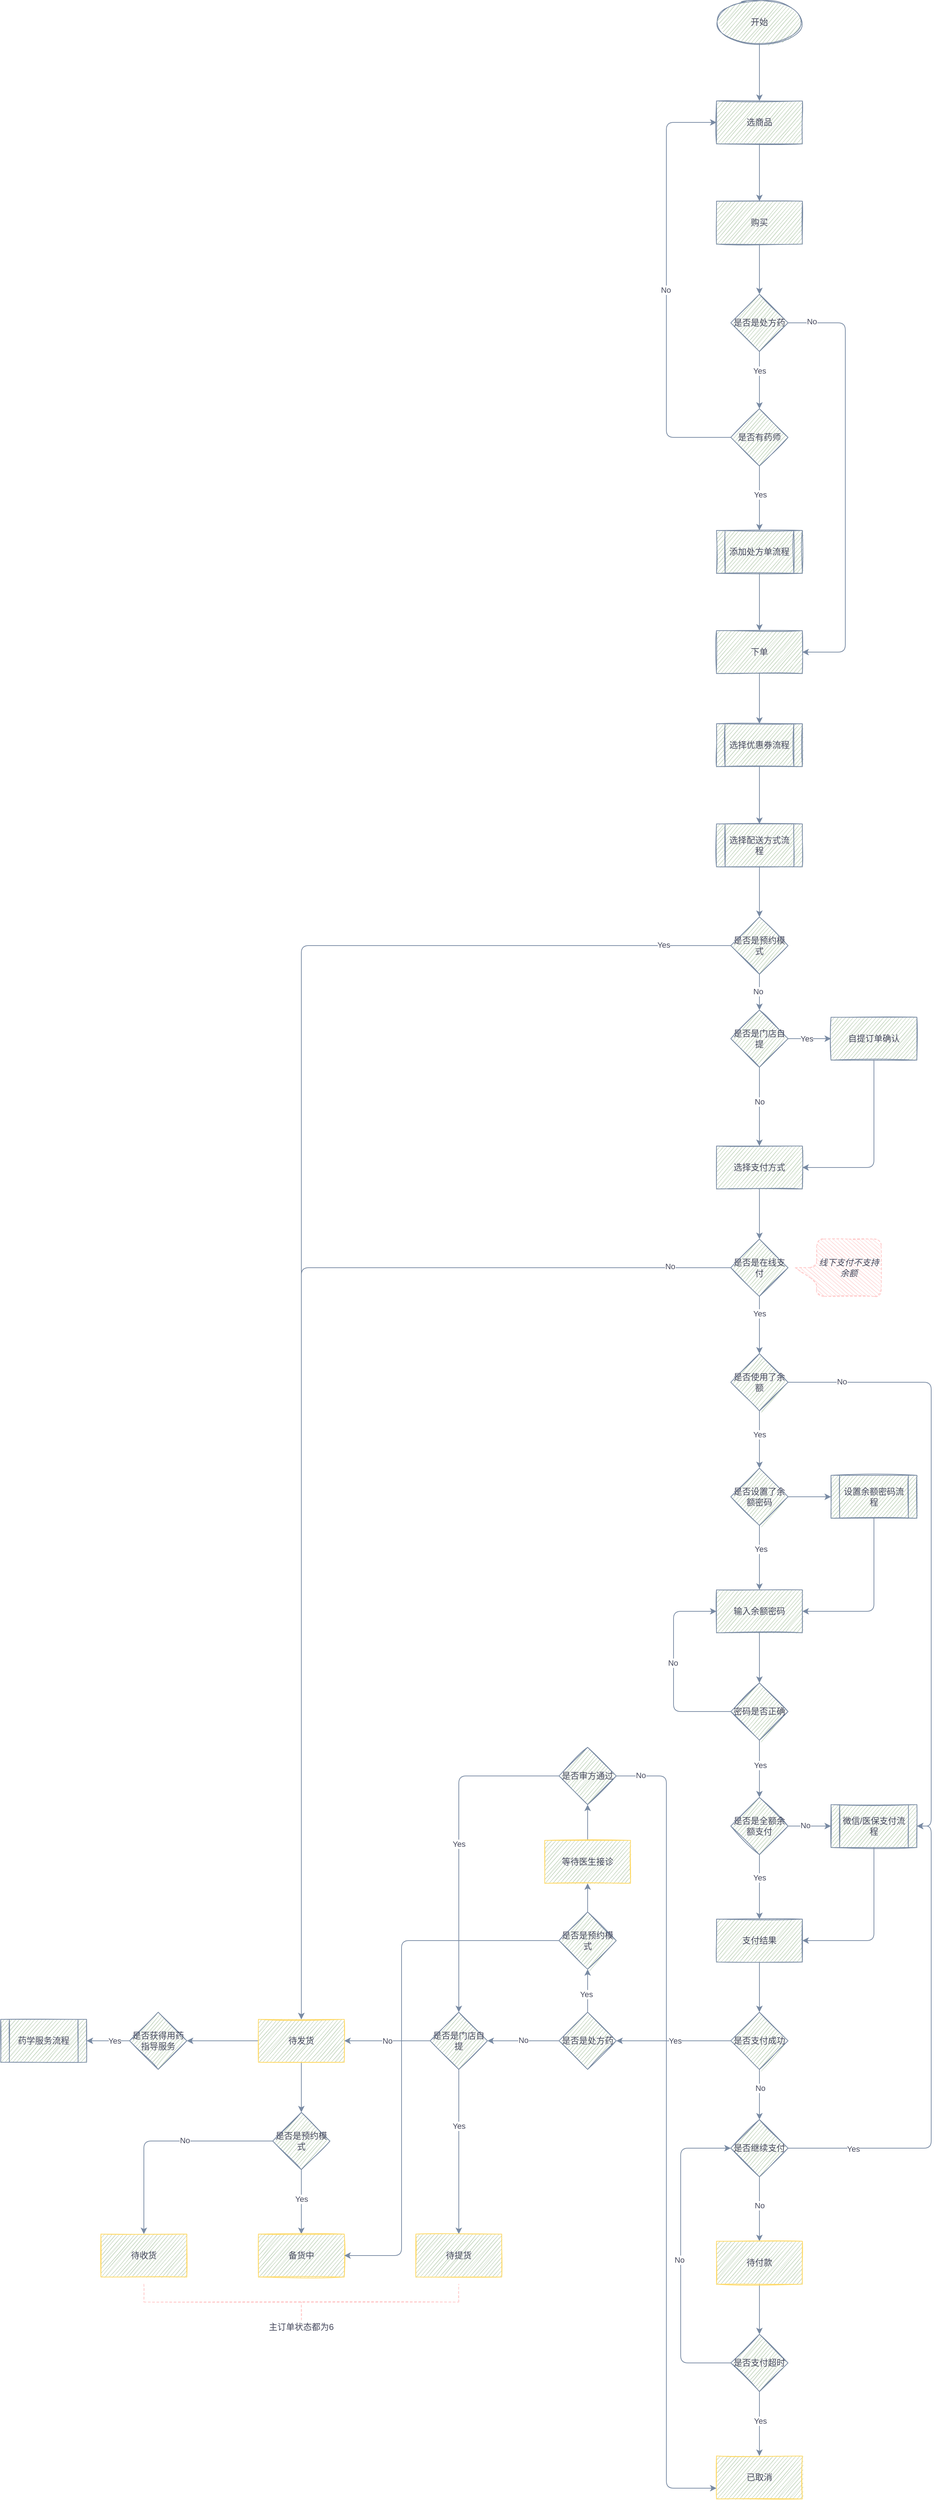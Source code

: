<mxfile version="14.9.5" type="github">
  <diagram id="C5RBs43oDa-KdzZeNtuy" name="Page-1">
    <mxGraphModel dx="2838" dy="2009" grid="1" gridSize="10" guides="1" tooltips="1" connect="1" arrows="1" fold="1" page="1" pageScale="1" pageWidth="827" pageHeight="1169" math="0" shadow="0">
      <root>
        <mxCell id="WIyWlLk6GJQsqaUBKTNV-0" />
        <mxCell id="WIyWlLk6GJQsqaUBKTNV-1" parent="WIyWlLk6GJQsqaUBKTNV-0" />
        <mxCell id="QECgvXRe7AXAUNzWZ8xF-6" value="" style="edgeStyle=orthogonalEdgeStyle;curved=0;rounded=1;sketch=0;orthogonalLoop=1;jettySize=auto;html=1;fontColor=#46495D;strokeColor=#788AA3;fillColor=#B2C9AB;" edge="1" parent="WIyWlLk6GJQsqaUBKTNV-1" source="QECgvXRe7AXAUNzWZ8xF-1" target="QECgvXRe7AXAUNzWZ8xF-5">
          <mxGeometry relative="1" as="geometry" />
        </mxCell>
        <mxCell id="QECgvXRe7AXAUNzWZ8xF-1" value="开始" style="ellipse;whiteSpace=wrap;html=1;shadow=0;strokeWidth=1;glass=0;sketch=1;fillColor=#B2C9AB;strokeColor=#788AA3;fontColor=#46495D;" vertex="1" parent="WIyWlLk6GJQsqaUBKTNV-1">
          <mxGeometry x="160" y="-250" width="120" height="60" as="geometry" />
        </mxCell>
        <mxCell id="QECgvXRe7AXAUNzWZ8xF-8" value="" style="edgeStyle=orthogonalEdgeStyle;curved=0;rounded=1;sketch=0;orthogonalLoop=1;jettySize=auto;html=1;fontColor=#46495D;strokeColor=#788AA3;fillColor=#B2C9AB;" edge="1" parent="WIyWlLk6GJQsqaUBKTNV-1" source="QECgvXRe7AXAUNzWZ8xF-5" target="QECgvXRe7AXAUNzWZ8xF-7">
          <mxGeometry relative="1" as="geometry" />
        </mxCell>
        <mxCell id="QECgvXRe7AXAUNzWZ8xF-5" value="选商品" style="whiteSpace=wrap;html=1;shadow=0;fontColor=#46495D;strokeColor=#788AA3;strokeWidth=1;fillColor=#B2C9AB;glass=0;sketch=1;" vertex="1" parent="WIyWlLk6GJQsqaUBKTNV-1">
          <mxGeometry x="160" y="-110" width="120" height="60" as="geometry" />
        </mxCell>
        <mxCell id="QECgvXRe7AXAUNzWZ8xF-10" value="" style="edgeStyle=orthogonalEdgeStyle;curved=0;rounded=1;sketch=0;orthogonalLoop=1;jettySize=auto;html=1;fontColor=#46495D;strokeColor=#788AA3;fillColor=#B2C9AB;" edge="1" parent="WIyWlLk6GJQsqaUBKTNV-1" source="QECgvXRe7AXAUNzWZ8xF-7" target="QECgvXRe7AXAUNzWZ8xF-9">
          <mxGeometry relative="1" as="geometry" />
        </mxCell>
        <mxCell id="QECgvXRe7AXAUNzWZ8xF-7" value="购买" style="whiteSpace=wrap;html=1;shadow=0;fontColor=#46495D;strokeColor=#788AA3;strokeWidth=1;fillColor=#B2C9AB;glass=0;sketch=1;" vertex="1" parent="WIyWlLk6GJQsqaUBKTNV-1">
          <mxGeometry x="160" y="30" width="120" height="60" as="geometry" />
        </mxCell>
        <mxCell id="QECgvXRe7AXAUNzWZ8xF-14" value="" style="edgeStyle=orthogonalEdgeStyle;curved=0;rounded=1;sketch=0;orthogonalLoop=1;jettySize=auto;html=1;fontColor=#46495D;strokeColor=#788AA3;fillColor=#B2C9AB;" edge="1" parent="WIyWlLk6GJQsqaUBKTNV-1" source="QECgvXRe7AXAUNzWZ8xF-9" target="QECgvXRe7AXAUNzWZ8xF-13">
          <mxGeometry relative="1" as="geometry" />
        </mxCell>
        <mxCell id="QECgvXRe7AXAUNzWZ8xF-18" value="Yes" style="edgeLabel;html=1;align=center;verticalAlign=middle;resizable=0;points=[];fontColor=#46495D;" vertex="1" connectable="0" parent="QECgvXRe7AXAUNzWZ8xF-14">
          <mxGeometry x="-0.319" relative="1" as="geometry">
            <mxPoint as="offset" />
          </mxGeometry>
        </mxCell>
        <mxCell id="QECgvXRe7AXAUNzWZ8xF-26" style="edgeStyle=orthogonalEdgeStyle;curved=0;rounded=1;sketch=0;orthogonalLoop=1;jettySize=auto;html=1;fontColor=#46495D;strokeColor=#788AA3;fillColor=#B2C9AB;entryX=1;entryY=0.5;entryDx=0;entryDy=0;" edge="1" parent="WIyWlLk6GJQsqaUBKTNV-1" source="QECgvXRe7AXAUNzWZ8xF-9" target="QECgvXRe7AXAUNzWZ8xF-24">
          <mxGeometry relative="1" as="geometry">
            <mxPoint x="330" y="870" as="targetPoint" />
            <Array as="points">
              <mxPoint x="340" y="200" />
              <mxPoint x="340" y="660" />
            </Array>
          </mxGeometry>
        </mxCell>
        <mxCell id="QECgvXRe7AXAUNzWZ8xF-122" value="No" style="edgeLabel;html=1;align=center;verticalAlign=middle;resizable=0;points=[];fontColor=#46495D;" vertex="1" connectable="0" parent="QECgvXRe7AXAUNzWZ8xF-26">
          <mxGeometry x="-0.892" y="2" relative="1" as="geometry">
            <mxPoint as="offset" />
          </mxGeometry>
        </mxCell>
        <mxCell id="QECgvXRe7AXAUNzWZ8xF-9" value="是否是处方药" style="rhombus;whiteSpace=wrap;html=1;shadow=0;fontColor=#46495D;strokeColor=#788AA3;strokeWidth=1;fillColor=#B2C9AB;glass=0;sketch=1;" vertex="1" parent="WIyWlLk6GJQsqaUBKTNV-1">
          <mxGeometry x="180" y="160" width="80" height="80" as="geometry" />
        </mxCell>
        <mxCell id="QECgvXRe7AXAUNzWZ8xF-19" style="edgeStyle=orthogonalEdgeStyle;curved=0;rounded=1;sketch=0;orthogonalLoop=1;jettySize=auto;html=1;fontColor=#46495D;strokeColor=#788AA3;fillColor=#B2C9AB;" edge="1" parent="WIyWlLk6GJQsqaUBKTNV-1" source="QECgvXRe7AXAUNzWZ8xF-13" target="QECgvXRe7AXAUNzWZ8xF-5">
          <mxGeometry relative="1" as="geometry">
            <mxPoint x="90" y="-70" as="targetPoint" />
            <Array as="points">
              <mxPoint x="90" y="360" />
              <mxPoint x="90" y="-80" />
            </Array>
          </mxGeometry>
        </mxCell>
        <mxCell id="QECgvXRe7AXAUNzWZ8xF-20" value="No" style="edgeLabel;html=1;align=center;verticalAlign=middle;resizable=0;points=[];fontColor=#46495D;" vertex="1" connectable="0" parent="QECgvXRe7AXAUNzWZ8xF-19">
          <mxGeometry x="-0.014" y="1" relative="1" as="geometry">
            <mxPoint as="offset" />
          </mxGeometry>
        </mxCell>
        <mxCell id="QECgvXRe7AXAUNzWZ8xF-23" value="" style="edgeStyle=orthogonalEdgeStyle;curved=0;rounded=1;sketch=0;orthogonalLoop=1;jettySize=auto;html=1;fontColor=#46495D;strokeColor=#788AA3;fillColor=#B2C9AB;" edge="1" parent="WIyWlLk6GJQsqaUBKTNV-1" source="QECgvXRe7AXAUNzWZ8xF-13" target="QECgvXRe7AXAUNzWZ8xF-22">
          <mxGeometry relative="1" as="geometry" />
        </mxCell>
        <mxCell id="QECgvXRe7AXAUNzWZ8xF-123" value="Yes" style="edgeLabel;html=1;align=center;verticalAlign=middle;resizable=0;points=[];fontColor=#46495D;" vertex="1" connectable="0" parent="QECgvXRe7AXAUNzWZ8xF-23">
          <mxGeometry x="-0.111" y="1" relative="1" as="geometry">
            <mxPoint as="offset" />
          </mxGeometry>
        </mxCell>
        <mxCell id="QECgvXRe7AXAUNzWZ8xF-13" value="是否有药师" style="rhombus;whiteSpace=wrap;html=1;shadow=0;fontColor=#46495D;strokeColor=#788AA3;strokeWidth=1;fillColor=#B2C9AB;glass=0;sketch=1;" vertex="1" parent="WIyWlLk6GJQsqaUBKTNV-1">
          <mxGeometry x="180" y="320" width="80" height="80" as="geometry" />
        </mxCell>
        <mxCell id="QECgvXRe7AXAUNzWZ8xF-25" value="" style="edgeStyle=orthogonalEdgeStyle;curved=0;rounded=1;sketch=0;orthogonalLoop=1;jettySize=auto;html=1;fontColor=#46495D;strokeColor=#788AA3;fillColor=#B2C9AB;" edge="1" parent="WIyWlLk6GJQsqaUBKTNV-1" source="QECgvXRe7AXAUNzWZ8xF-22" target="QECgvXRe7AXAUNzWZ8xF-24">
          <mxGeometry relative="1" as="geometry" />
        </mxCell>
        <mxCell id="QECgvXRe7AXAUNzWZ8xF-22" value="添加处方单流程" style="shape=process;whiteSpace=wrap;html=1;backgroundOutline=1;shadow=0;fontColor=#46495D;strokeColor=#788AA3;strokeWidth=1;fillColor=#B2C9AB;glass=0;sketch=1;" vertex="1" parent="WIyWlLk6GJQsqaUBKTNV-1">
          <mxGeometry x="160" y="490" width="120" height="60" as="geometry" />
        </mxCell>
        <mxCell id="QECgvXRe7AXAUNzWZ8xF-114" style="edgeStyle=orthogonalEdgeStyle;curved=0;rounded=1;sketch=0;orthogonalLoop=1;jettySize=auto;html=1;entryX=0.5;entryY=0;entryDx=0;entryDy=0;fontColor=#46495D;strokeColor=#788AA3;fillColor=#B2C9AB;" edge="1" parent="WIyWlLk6GJQsqaUBKTNV-1" source="QECgvXRe7AXAUNzWZ8xF-24" target="QECgvXRe7AXAUNzWZ8xF-33">
          <mxGeometry relative="1" as="geometry" />
        </mxCell>
        <mxCell id="QECgvXRe7AXAUNzWZ8xF-24" value="下单" style="whiteSpace=wrap;html=1;shadow=0;fontColor=#46495D;strokeColor=#788AA3;strokeWidth=1;fillColor=#B2C9AB;glass=0;sketch=1;" vertex="1" parent="WIyWlLk6GJQsqaUBKTNV-1">
          <mxGeometry x="160" y="630" width="120" height="60" as="geometry" />
        </mxCell>
        <mxCell id="QECgvXRe7AXAUNzWZ8xF-140" value="" style="edgeStyle=orthogonalEdgeStyle;curved=0;rounded=1;sketch=0;orthogonalLoop=1;jettySize=auto;html=1;fontColor=#46495D;strokeColor=#788AA3;fillColor=#B2C9AB;" edge="1" parent="WIyWlLk6GJQsqaUBKTNV-1" source="QECgvXRe7AXAUNzWZ8xF-33" target="QECgvXRe7AXAUNzWZ8xF-139">
          <mxGeometry relative="1" as="geometry" />
        </mxCell>
        <mxCell id="QECgvXRe7AXAUNzWZ8xF-33" value="选择优惠券流程" style="shape=process;whiteSpace=wrap;html=1;backgroundOutline=1;shadow=0;fontColor=#46495D;strokeColor=#788AA3;strokeWidth=1;fillColor=#B2C9AB;glass=0;sketch=1;" vertex="1" parent="WIyWlLk6GJQsqaUBKTNV-1">
          <mxGeometry x="160" y="760" width="120" height="60" as="geometry" />
        </mxCell>
        <mxCell id="QECgvXRe7AXAUNzWZ8xF-42" value="" style="edgeStyle=orthogonalEdgeStyle;curved=0;rounded=1;sketch=0;orthogonalLoop=1;jettySize=auto;html=1;fontColor=#46495D;strokeColor=#788AA3;fillColor=#B2C9AB;" edge="1" parent="WIyWlLk6GJQsqaUBKTNV-1" source="QECgvXRe7AXAUNzWZ8xF-35" target="QECgvXRe7AXAUNzWZ8xF-41">
          <mxGeometry relative="1" as="geometry" />
        </mxCell>
        <mxCell id="QECgvXRe7AXAUNzWZ8xF-35" value="选择支付方式" style="whiteSpace=wrap;html=1;shadow=0;fontColor=#46495D;strokeColor=#788AA3;strokeWidth=1;fillColor=#B2C9AB;glass=0;sketch=1;" vertex="1" parent="WIyWlLk6GJQsqaUBKTNV-1">
          <mxGeometry x="160" y="1350" width="120" height="60" as="geometry" />
        </mxCell>
        <mxCell id="QECgvXRe7AXAUNzWZ8xF-47" value="" style="edgeStyle=orthogonalEdgeStyle;curved=0;rounded=1;sketch=0;orthogonalLoop=1;jettySize=auto;html=1;fontColor=#46495D;strokeColor=#788AA3;fillColor=#B2C9AB;" edge="1" parent="WIyWlLk6GJQsqaUBKTNV-1" source="QECgvXRe7AXAUNzWZ8xF-41" target="QECgvXRe7AXAUNzWZ8xF-46">
          <mxGeometry relative="1" as="geometry" />
        </mxCell>
        <mxCell id="QECgvXRe7AXAUNzWZ8xF-48" value="Yes" style="edgeLabel;html=1;align=center;verticalAlign=middle;resizable=0;points=[];fontColor=#46495D;" vertex="1" connectable="0" parent="QECgvXRe7AXAUNzWZ8xF-47">
          <mxGeometry x="-0.407" y="1" relative="1" as="geometry">
            <mxPoint x="-1" as="offset" />
          </mxGeometry>
        </mxCell>
        <mxCell id="QECgvXRe7AXAUNzWZ8xF-111" style="edgeStyle=orthogonalEdgeStyle;curved=0;rounded=1;sketch=0;orthogonalLoop=1;jettySize=auto;html=1;fontColor=#46495D;strokeColor=#788AA3;fillColor=#B2C9AB;entryX=0.5;entryY=0;entryDx=0;entryDy=0;" edge="1" parent="WIyWlLk6GJQsqaUBKTNV-1" source="QECgvXRe7AXAUNzWZ8xF-41" target="QECgvXRe7AXAUNzWZ8xF-108">
          <mxGeometry relative="1" as="geometry">
            <mxPoint x="40" y="2230" as="targetPoint" />
          </mxGeometry>
        </mxCell>
        <mxCell id="QECgvXRe7AXAUNzWZ8xF-112" value="No" style="edgeLabel;html=1;align=center;verticalAlign=middle;resizable=0;points=[];fontColor=#46495D;" vertex="1" connectable="0" parent="QECgvXRe7AXAUNzWZ8xF-111">
          <mxGeometry x="-0.897" y="-2" relative="1" as="geometry">
            <mxPoint as="offset" />
          </mxGeometry>
        </mxCell>
        <mxCell id="QECgvXRe7AXAUNzWZ8xF-41" value="是否是在线支付" style="rhombus;whiteSpace=wrap;html=1;shadow=0;fontColor=#46495D;strokeColor=#788AA3;strokeWidth=1;fillColor=#B2C9AB;glass=0;sketch=1;" vertex="1" parent="WIyWlLk6GJQsqaUBKTNV-1">
          <mxGeometry x="180" y="1480" width="80" height="80" as="geometry" />
        </mxCell>
        <mxCell id="QECgvXRe7AXAUNzWZ8xF-52" value="" style="edgeStyle=orthogonalEdgeStyle;curved=0;rounded=1;sketch=0;orthogonalLoop=1;jettySize=auto;html=1;fontColor=#46495D;strokeColor=#788AA3;fillColor=#B2C9AB;" edge="1" parent="WIyWlLk6GJQsqaUBKTNV-1" source="QECgvXRe7AXAUNzWZ8xF-46" target="QECgvXRe7AXAUNzWZ8xF-51">
          <mxGeometry relative="1" as="geometry" />
        </mxCell>
        <mxCell id="QECgvXRe7AXAUNzWZ8xF-53" value="Yes" style="edgeLabel;html=1;align=center;verticalAlign=middle;resizable=0;points=[];fontColor=#46495D;" vertex="1" connectable="0" parent="QECgvXRe7AXAUNzWZ8xF-52">
          <mxGeometry x="-0.172" relative="1" as="geometry">
            <mxPoint as="offset" />
          </mxGeometry>
        </mxCell>
        <mxCell id="QECgvXRe7AXAUNzWZ8xF-84" style="edgeStyle=orthogonalEdgeStyle;curved=0;rounded=1;sketch=0;orthogonalLoop=1;jettySize=auto;html=1;fontColor=#46495D;strokeColor=#788AA3;fillColor=#B2C9AB;entryX=1;entryY=0.5;entryDx=0;entryDy=0;" edge="1" parent="WIyWlLk6GJQsqaUBKTNV-1" source="QECgvXRe7AXAUNzWZ8xF-46" target="QECgvXRe7AXAUNzWZ8xF-81">
          <mxGeometry relative="1" as="geometry">
            <mxPoint x="520" y="2290" as="targetPoint" />
          </mxGeometry>
        </mxCell>
        <mxCell id="QECgvXRe7AXAUNzWZ8xF-86" value="No" style="edgeLabel;html=1;align=center;verticalAlign=middle;resizable=0;points=[];fontColor=#46495D;" vertex="1" connectable="0" parent="QECgvXRe7AXAUNzWZ8xF-84">
          <mxGeometry x="-0.821" y="1" relative="1" as="geometry">
            <mxPoint as="offset" />
          </mxGeometry>
        </mxCell>
        <mxCell id="QECgvXRe7AXAUNzWZ8xF-46" value="是否使用了余额" style="rhombus;whiteSpace=wrap;html=1;shadow=0;fontColor=#46495D;strokeColor=#788AA3;strokeWidth=1;fillColor=#B2C9AB;glass=0;sketch=1;" vertex="1" parent="WIyWlLk6GJQsqaUBKTNV-1">
          <mxGeometry x="180" y="1640" width="80" height="80" as="geometry" />
        </mxCell>
        <mxCell id="QECgvXRe7AXAUNzWZ8xF-62" value="" style="edgeStyle=orthogonalEdgeStyle;curved=0;rounded=1;sketch=0;orthogonalLoop=1;jettySize=auto;html=1;fontColor=#46495D;strokeColor=#788AA3;fillColor=#B2C9AB;" edge="1" parent="WIyWlLk6GJQsqaUBKTNV-1" source="QECgvXRe7AXAUNzWZ8xF-51" target="QECgvXRe7AXAUNzWZ8xF-61">
          <mxGeometry relative="1" as="geometry" />
        </mxCell>
        <mxCell id="QECgvXRe7AXAUNzWZ8xF-63" value="Yes" style="edgeLabel;html=1;align=center;verticalAlign=middle;resizable=0;points=[];fontColor=#46495D;" vertex="1" connectable="0" parent="QECgvXRe7AXAUNzWZ8xF-62">
          <mxGeometry x="-0.264" y="2" relative="1" as="geometry">
            <mxPoint as="offset" />
          </mxGeometry>
        </mxCell>
        <mxCell id="QECgvXRe7AXAUNzWZ8xF-65" value="" style="edgeStyle=orthogonalEdgeStyle;curved=0;rounded=1;sketch=0;orthogonalLoop=1;jettySize=auto;html=1;fontColor=#46495D;strokeColor=#788AA3;fillColor=#B2C9AB;" edge="1" parent="WIyWlLk6GJQsqaUBKTNV-1" source="QECgvXRe7AXAUNzWZ8xF-51" target="QECgvXRe7AXAUNzWZ8xF-64">
          <mxGeometry relative="1" as="geometry" />
        </mxCell>
        <mxCell id="QECgvXRe7AXAUNzWZ8xF-51" value="是否设置了余额密码" style="rhombus;whiteSpace=wrap;html=1;shadow=0;fontColor=#46495D;strokeColor=#788AA3;strokeWidth=1;fillColor=#B2C9AB;glass=0;sketch=1;" vertex="1" parent="WIyWlLk6GJQsqaUBKTNV-1">
          <mxGeometry x="180" y="1800" width="80" height="80" as="geometry" />
        </mxCell>
        <mxCell id="QECgvXRe7AXAUNzWZ8xF-68" value="" style="edgeStyle=orthogonalEdgeStyle;curved=0;rounded=1;sketch=0;orthogonalLoop=1;jettySize=auto;html=1;fontColor=#46495D;strokeColor=#788AA3;fillColor=#B2C9AB;" edge="1" parent="WIyWlLk6GJQsqaUBKTNV-1" source="QECgvXRe7AXAUNzWZ8xF-61" target="QECgvXRe7AXAUNzWZ8xF-67">
          <mxGeometry relative="1" as="geometry" />
        </mxCell>
        <mxCell id="QECgvXRe7AXAUNzWZ8xF-61" value="输入余额密码" style="whiteSpace=wrap;html=1;shadow=0;fontColor=#46495D;strokeColor=#788AA3;strokeWidth=1;fillColor=#B2C9AB;glass=0;sketch=1;" vertex="1" parent="WIyWlLk6GJQsqaUBKTNV-1">
          <mxGeometry x="160" y="1970" width="120" height="60" as="geometry" />
        </mxCell>
        <mxCell id="QECgvXRe7AXAUNzWZ8xF-66" style="edgeStyle=orthogonalEdgeStyle;curved=0;rounded=1;sketch=0;orthogonalLoop=1;jettySize=auto;html=1;fontColor=#46495D;strokeColor=#788AA3;fillColor=#B2C9AB;entryX=1;entryY=0.5;entryDx=0;entryDy=0;" edge="1" parent="WIyWlLk6GJQsqaUBKTNV-1" source="QECgvXRe7AXAUNzWZ8xF-64" target="QECgvXRe7AXAUNzWZ8xF-61">
          <mxGeometry relative="1" as="geometry">
            <mxPoint x="380" y="2000" as="targetPoint" />
            <Array as="points">
              <mxPoint x="380" y="2000" />
            </Array>
          </mxGeometry>
        </mxCell>
        <mxCell id="QECgvXRe7AXAUNzWZ8xF-64" value="设置余额密码流程" style="shape=process;whiteSpace=wrap;html=1;backgroundOutline=1;shadow=0;fontColor=#46495D;strokeColor=#788AA3;strokeWidth=1;fillColor=#B2C9AB;glass=0;sketch=1;" vertex="1" parent="WIyWlLk6GJQsqaUBKTNV-1">
          <mxGeometry x="320" y="1810" width="120" height="60" as="geometry" />
        </mxCell>
        <mxCell id="QECgvXRe7AXAUNzWZ8xF-71" value="" style="edgeStyle=orthogonalEdgeStyle;curved=0;rounded=1;sketch=0;orthogonalLoop=1;jettySize=auto;html=1;fontColor=#46495D;strokeColor=#788AA3;fillColor=#B2C9AB;" edge="1" parent="WIyWlLk6GJQsqaUBKTNV-1" source="QECgvXRe7AXAUNzWZ8xF-67" target="QECgvXRe7AXAUNzWZ8xF-70">
          <mxGeometry relative="1" as="geometry" />
        </mxCell>
        <mxCell id="QECgvXRe7AXAUNzWZ8xF-72" value="Yes" style="edgeLabel;html=1;align=center;verticalAlign=middle;resizable=0;points=[];fontColor=#46495D;" vertex="1" connectable="0" parent="QECgvXRe7AXAUNzWZ8xF-71">
          <mxGeometry x="-0.143" y="1" relative="1" as="geometry">
            <mxPoint as="offset" />
          </mxGeometry>
        </mxCell>
        <mxCell id="QECgvXRe7AXAUNzWZ8xF-74" style="edgeStyle=orthogonalEdgeStyle;curved=0;rounded=1;sketch=0;orthogonalLoop=1;jettySize=auto;html=1;fontColor=#46495D;strokeColor=#788AA3;fillColor=#B2C9AB;" edge="1" parent="WIyWlLk6GJQsqaUBKTNV-1" source="QECgvXRe7AXAUNzWZ8xF-67">
          <mxGeometry relative="1" as="geometry">
            <mxPoint x="160" y="2000" as="targetPoint" />
            <Array as="points">
              <mxPoint x="100" y="2140" />
            </Array>
          </mxGeometry>
        </mxCell>
        <mxCell id="QECgvXRe7AXAUNzWZ8xF-75" value="No" style="edgeLabel;html=1;align=center;verticalAlign=middle;resizable=0;points=[];fontColor=#46495D;" vertex="1" connectable="0" parent="QECgvXRe7AXAUNzWZ8xF-74">
          <mxGeometry x="0.058" y="1" relative="1" as="geometry">
            <mxPoint as="offset" />
          </mxGeometry>
        </mxCell>
        <mxCell id="QECgvXRe7AXAUNzWZ8xF-67" value="密码是否正确" style="rhombus;whiteSpace=wrap;html=1;shadow=0;fontColor=#46495D;strokeColor=#788AA3;strokeWidth=1;fillColor=#B2C9AB;glass=0;sketch=1;" vertex="1" parent="WIyWlLk6GJQsqaUBKTNV-1">
          <mxGeometry x="180" y="2100" width="80" height="80" as="geometry" />
        </mxCell>
        <mxCell id="QECgvXRe7AXAUNzWZ8xF-77" value="" style="edgeStyle=orthogonalEdgeStyle;curved=0;rounded=1;sketch=0;orthogonalLoop=1;jettySize=auto;html=1;fontColor=#46495D;strokeColor=#788AA3;fillColor=#B2C9AB;" edge="1" parent="WIyWlLk6GJQsqaUBKTNV-1" source="QECgvXRe7AXAUNzWZ8xF-70" target="QECgvXRe7AXAUNzWZ8xF-76">
          <mxGeometry relative="1" as="geometry" />
        </mxCell>
        <mxCell id="QECgvXRe7AXAUNzWZ8xF-78" value="Yes" style="edgeLabel;html=1;align=center;verticalAlign=middle;resizable=0;points=[];fontColor=#46495D;" vertex="1" connectable="0" parent="QECgvXRe7AXAUNzWZ8xF-77">
          <mxGeometry x="-0.29" relative="1" as="geometry">
            <mxPoint as="offset" />
          </mxGeometry>
        </mxCell>
        <mxCell id="QECgvXRe7AXAUNzWZ8xF-82" value="" style="edgeStyle=orthogonalEdgeStyle;curved=0;rounded=1;sketch=0;orthogonalLoop=1;jettySize=auto;html=1;fontColor=#46495D;strokeColor=#788AA3;fillColor=#B2C9AB;" edge="1" parent="WIyWlLk6GJQsqaUBKTNV-1" source="QECgvXRe7AXAUNzWZ8xF-70" target="QECgvXRe7AXAUNzWZ8xF-81">
          <mxGeometry relative="1" as="geometry" />
        </mxCell>
        <mxCell id="QECgvXRe7AXAUNzWZ8xF-83" value="No" style="edgeLabel;html=1;align=center;verticalAlign=middle;resizable=0;points=[];fontColor=#46495D;" vertex="1" connectable="0" parent="QECgvXRe7AXAUNzWZ8xF-82">
          <mxGeometry x="-0.222" y="1" relative="1" as="geometry">
            <mxPoint as="offset" />
          </mxGeometry>
        </mxCell>
        <mxCell id="QECgvXRe7AXAUNzWZ8xF-70" value="是否是全额余额支付" style="rhombus;whiteSpace=wrap;html=1;shadow=0;fontColor=#46495D;strokeColor=#788AA3;strokeWidth=1;fillColor=#B2C9AB;glass=0;sketch=1;" vertex="1" parent="WIyWlLk6GJQsqaUBKTNV-1">
          <mxGeometry x="180" y="2260" width="80" height="80" as="geometry" />
        </mxCell>
        <mxCell id="QECgvXRe7AXAUNzWZ8xF-105" value="" style="edgeStyle=orthogonalEdgeStyle;curved=0;rounded=1;sketch=0;orthogonalLoop=1;jettySize=auto;html=1;fontColor=#46495D;strokeColor=#788AA3;fillColor=#B2C9AB;" edge="1" parent="WIyWlLk6GJQsqaUBKTNV-1" source="QECgvXRe7AXAUNzWZ8xF-76" target="QECgvXRe7AXAUNzWZ8xF-104">
          <mxGeometry relative="1" as="geometry" />
        </mxCell>
        <mxCell id="QECgvXRe7AXAUNzWZ8xF-76" value="支付结果" style="whiteSpace=wrap;html=1;shadow=0;fontColor=#46495D;strokeColor=#788AA3;strokeWidth=1;fillColor=#B2C9AB;glass=0;sketch=1;" vertex="1" parent="WIyWlLk6GJQsqaUBKTNV-1">
          <mxGeometry x="160" y="2430" width="120" height="60" as="geometry" />
        </mxCell>
        <mxCell id="QECgvXRe7AXAUNzWZ8xF-87" style="edgeStyle=orthogonalEdgeStyle;curved=0;rounded=1;sketch=0;orthogonalLoop=1;jettySize=auto;html=1;fontColor=#46495D;strokeColor=#788AA3;fillColor=#B2C9AB;entryX=1;entryY=0.5;entryDx=0;entryDy=0;" edge="1" parent="WIyWlLk6GJQsqaUBKTNV-1" source="QECgvXRe7AXAUNzWZ8xF-81" target="QECgvXRe7AXAUNzWZ8xF-76">
          <mxGeometry relative="1" as="geometry">
            <mxPoint x="370" y="2520" as="targetPoint" />
            <Array as="points">
              <mxPoint x="380" y="2460" />
            </Array>
          </mxGeometry>
        </mxCell>
        <mxCell id="QECgvXRe7AXAUNzWZ8xF-81" value="微信/医保支付流程" style="shape=process;whiteSpace=wrap;html=1;backgroundOutline=1;shadow=0;fontColor=#46495D;strokeColor=#788AA3;strokeWidth=1;fillColor=#B2C9AB;glass=0;sketch=1;" vertex="1" parent="WIyWlLk6GJQsqaUBKTNV-1">
          <mxGeometry x="320" y="2270" width="120" height="60" as="geometry" />
        </mxCell>
        <mxCell id="QECgvXRe7AXAUNzWZ8xF-93" value="" style="edgeStyle=orthogonalEdgeStyle;curved=0;rounded=1;sketch=0;orthogonalLoop=1;jettySize=auto;html=1;fontColor=#46495D;strokeColor=#788AA3;fillColor=#B2C9AB;" edge="1" parent="WIyWlLk6GJQsqaUBKTNV-1" source="QECgvXRe7AXAUNzWZ8xF-88" target="QECgvXRe7AXAUNzWZ8xF-92">
          <mxGeometry relative="1" as="geometry" />
        </mxCell>
        <mxCell id="QECgvXRe7AXAUNzWZ8xF-95" value="No" style="edgeLabel;html=1;align=center;verticalAlign=middle;resizable=0;points=[];fontColor=#46495D;" vertex="1" connectable="0" parent="QECgvXRe7AXAUNzWZ8xF-93">
          <mxGeometry x="-0.111" relative="1" as="geometry">
            <mxPoint as="offset" />
          </mxGeometry>
        </mxCell>
        <mxCell id="QECgvXRe7AXAUNzWZ8xF-94" style="edgeStyle=orthogonalEdgeStyle;curved=0;rounded=1;sketch=0;orthogonalLoop=1;jettySize=auto;html=1;entryX=1;entryY=0.5;entryDx=0;entryDy=0;fontColor=#46495D;strokeColor=#788AA3;fillColor=#B2C9AB;" edge="1" parent="WIyWlLk6GJQsqaUBKTNV-1" source="QECgvXRe7AXAUNzWZ8xF-88" target="QECgvXRe7AXAUNzWZ8xF-81">
          <mxGeometry relative="1" as="geometry" />
        </mxCell>
        <mxCell id="QECgvXRe7AXAUNzWZ8xF-96" value="Yes" style="edgeLabel;html=1;align=center;verticalAlign=middle;resizable=0;points=[];fontColor=#46495D;" vertex="1" connectable="0" parent="QECgvXRe7AXAUNzWZ8xF-94">
          <mxGeometry x="-0.73" y="-1" relative="1" as="geometry">
            <mxPoint as="offset" />
          </mxGeometry>
        </mxCell>
        <mxCell id="QECgvXRe7AXAUNzWZ8xF-88" value="是否继续支付" style="rhombus;whiteSpace=wrap;html=1;shadow=0;fontColor=#46495D;strokeColor=#788AA3;strokeWidth=1;fillColor=#B2C9AB;glass=0;sketch=1;" vertex="1" parent="WIyWlLk6GJQsqaUBKTNV-1">
          <mxGeometry x="180" y="2710" width="80" height="80" as="geometry" />
        </mxCell>
        <mxCell id="QECgvXRe7AXAUNzWZ8xF-98" value="" style="edgeStyle=orthogonalEdgeStyle;curved=0;rounded=1;sketch=0;orthogonalLoop=1;jettySize=auto;html=1;fontColor=#46495D;strokeColor=#788AA3;fillColor=#B2C9AB;" edge="1" parent="WIyWlLk6GJQsqaUBKTNV-1" source="QECgvXRe7AXAUNzWZ8xF-92" target="QECgvXRe7AXAUNzWZ8xF-97">
          <mxGeometry relative="1" as="geometry" />
        </mxCell>
        <mxCell id="QECgvXRe7AXAUNzWZ8xF-92" value="待付款" style="whiteSpace=wrap;html=1;shadow=0;fontColor=#46495D;strokeWidth=1;fillColor=#B2C9AB;glass=0;sketch=1;strokeColor=#FFD966;" vertex="1" parent="WIyWlLk6GJQsqaUBKTNV-1">
          <mxGeometry x="160" y="2880" width="120" height="60" as="geometry" />
        </mxCell>
        <mxCell id="QECgvXRe7AXAUNzWZ8xF-99" style="edgeStyle=orthogonalEdgeStyle;curved=0;rounded=1;sketch=0;orthogonalLoop=1;jettySize=auto;html=1;fontColor=#46495D;strokeColor=#788AA3;fillColor=#B2C9AB;entryX=0;entryY=0.5;entryDx=0;entryDy=0;entryPerimeter=0;" edge="1" parent="WIyWlLk6GJQsqaUBKTNV-1" source="QECgvXRe7AXAUNzWZ8xF-97" target="QECgvXRe7AXAUNzWZ8xF-88">
          <mxGeometry relative="1" as="geometry">
            <mxPoint x="80" y="2750" as="targetPoint" />
            <Array as="points">
              <mxPoint x="110" y="3050" />
              <mxPoint x="110" y="2750" />
            </Array>
          </mxGeometry>
        </mxCell>
        <mxCell id="QECgvXRe7AXAUNzWZ8xF-100" value="No" style="edgeLabel;html=1;align=center;verticalAlign=middle;resizable=0;points=[];fontColor=#46495D;" vertex="1" connectable="0" parent="QECgvXRe7AXAUNzWZ8xF-99">
          <mxGeometry x="-0.026" y="2" relative="1" as="geometry">
            <mxPoint as="offset" />
          </mxGeometry>
        </mxCell>
        <mxCell id="QECgvXRe7AXAUNzWZ8xF-102" value="" style="edgeStyle=orthogonalEdgeStyle;curved=0;rounded=1;sketch=0;orthogonalLoop=1;jettySize=auto;html=1;fontColor=#46495D;strokeColor=#788AA3;fillColor=#B2C9AB;" edge="1" parent="WIyWlLk6GJQsqaUBKTNV-1" source="QECgvXRe7AXAUNzWZ8xF-97" target="QECgvXRe7AXAUNzWZ8xF-101">
          <mxGeometry relative="1" as="geometry" />
        </mxCell>
        <mxCell id="QECgvXRe7AXAUNzWZ8xF-103" value="Yes" style="edgeLabel;html=1;align=center;verticalAlign=middle;resizable=0;points=[];fontColor=#46495D;" vertex="1" connectable="0" parent="QECgvXRe7AXAUNzWZ8xF-102">
          <mxGeometry x="-0.085" y="1" relative="1" as="geometry">
            <mxPoint as="offset" />
          </mxGeometry>
        </mxCell>
        <mxCell id="QECgvXRe7AXAUNzWZ8xF-97" value="是否支付超时" style="rhombus;whiteSpace=wrap;html=1;shadow=0;fontColor=#46495D;strokeColor=#788AA3;strokeWidth=1;fillColor=#B2C9AB;glass=0;sketch=1;" vertex="1" parent="WIyWlLk6GJQsqaUBKTNV-1">
          <mxGeometry x="180" y="3010" width="80" height="80" as="geometry" />
        </mxCell>
        <mxCell id="QECgvXRe7AXAUNzWZ8xF-101" value="已取消" style="whiteSpace=wrap;html=1;shadow=0;fontColor=#46495D;strokeWidth=1;fillColor=#B2C9AB;glass=0;sketch=1;strokeColor=#FFD966;" vertex="1" parent="WIyWlLk6GJQsqaUBKTNV-1">
          <mxGeometry x="160" y="3180" width="120" height="60" as="geometry" />
        </mxCell>
        <mxCell id="QECgvXRe7AXAUNzWZ8xF-106" style="edgeStyle=orthogonalEdgeStyle;curved=0;rounded=1;sketch=0;orthogonalLoop=1;jettySize=auto;html=1;entryX=0.5;entryY=0;entryDx=0;entryDy=0;fontColor=#46495D;strokeColor=#788AA3;fillColor=#B2C9AB;" edge="1" parent="WIyWlLk6GJQsqaUBKTNV-1" source="QECgvXRe7AXAUNzWZ8xF-104" target="QECgvXRe7AXAUNzWZ8xF-88">
          <mxGeometry relative="1" as="geometry" />
        </mxCell>
        <mxCell id="QECgvXRe7AXAUNzWZ8xF-107" value="No" style="edgeLabel;html=1;align=center;verticalAlign=middle;resizable=0;points=[];fontColor=#46495D;" vertex="1" connectable="0" parent="QECgvXRe7AXAUNzWZ8xF-106">
          <mxGeometry x="-0.261" y="1" relative="1" as="geometry">
            <mxPoint as="offset" />
          </mxGeometry>
        </mxCell>
        <mxCell id="QECgvXRe7AXAUNzWZ8xF-174" value="" style="edgeStyle=orthogonalEdgeStyle;curved=0;rounded=1;sketch=0;orthogonalLoop=1;jettySize=auto;html=1;fontColor=#46495D;strokeColor=#788AA3;fillColor=#B2C9AB;" edge="1" parent="WIyWlLk6GJQsqaUBKTNV-1" source="QECgvXRe7AXAUNzWZ8xF-104" target="QECgvXRe7AXAUNzWZ8xF-173">
          <mxGeometry relative="1" as="geometry" />
        </mxCell>
        <mxCell id="QECgvXRe7AXAUNzWZ8xF-175" value="Yes" style="edgeLabel;html=1;align=center;verticalAlign=middle;resizable=0;points=[];fontColor=#46495D;" vertex="1" connectable="0" parent="QECgvXRe7AXAUNzWZ8xF-174">
          <mxGeometry x="-0.021" relative="1" as="geometry">
            <mxPoint as="offset" />
          </mxGeometry>
        </mxCell>
        <mxCell id="QECgvXRe7AXAUNzWZ8xF-104" value="是否支付成功" style="rhombus;whiteSpace=wrap;html=1;shadow=0;fontColor=#46495D;strokeColor=#788AA3;strokeWidth=1;fillColor=#B2C9AB;glass=0;sketch=1;" vertex="1" parent="WIyWlLk6GJQsqaUBKTNV-1">
          <mxGeometry x="180" y="2560" width="80" height="80" as="geometry" />
        </mxCell>
        <mxCell id="QECgvXRe7AXAUNzWZ8xF-125" value="" style="edgeStyle=orthogonalEdgeStyle;curved=0;rounded=1;sketch=0;orthogonalLoop=1;jettySize=auto;html=1;fontColor=#46495D;strokeColor=#788AA3;fillColor=#B2C9AB;" edge="1" parent="WIyWlLk6GJQsqaUBKTNV-1" source="QECgvXRe7AXAUNzWZ8xF-108" target="QECgvXRe7AXAUNzWZ8xF-124">
          <mxGeometry relative="1" as="geometry" />
        </mxCell>
        <mxCell id="QECgvXRe7AXAUNzWZ8xF-154" value="" style="edgeStyle=orthogonalEdgeStyle;curved=0;rounded=1;sketch=0;orthogonalLoop=1;jettySize=auto;html=1;fontColor=#46495D;strokeColor=#788AA3;fillColor=#B2C9AB;" edge="1" parent="WIyWlLk6GJQsqaUBKTNV-1" source="QECgvXRe7AXAUNzWZ8xF-108" target="QECgvXRe7AXAUNzWZ8xF-153">
          <mxGeometry relative="1" as="geometry" />
        </mxCell>
        <mxCell id="QECgvXRe7AXAUNzWZ8xF-108" value="待发货" style="whiteSpace=wrap;html=1;shadow=0;fontColor=#46495D;strokeWidth=1;fillColor=#B2C9AB;glass=0;sketch=1;fillStyle=auto;strokeColor=#FFD966;" vertex="1" parent="WIyWlLk6GJQsqaUBKTNV-1">
          <mxGeometry x="-480" y="2570" width="120" height="60" as="geometry" />
        </mxCell>
        <mxCell id="QECgvXRe7AXAUNzWZ8xF-116" style="edgeStyle=orthogonalEdgeStyle;curved=0;rounded=1;sketch=0;orthogonalLoop=1;jettySize=auto;html=1;entryX=0.5;entryY=0;entryDx=0;entryDy=0;fontColor=#46495D;strokeColor=#788AA3;fillColor=#B2C9AB;" edge="1" parent="WIyWlLk6GJQsqaUBKTNV-1" source="QECgvXRe7AXAUNzWZ8xF-113" target="QECgvXRe7AXAUNzWZ8xF-35">
          <mxGeometry relative="1" as="geometry" />
        </mxCell>
        <mxCell id="QECgvXRe7AXAUNzWZ8xF-117" value="No" style="edgeLabel;html=1;align=center;verticalAlign=middle;resizable=0;points=[];fontColor=#46495D;" vertex="1" connectable="0" parent="QECgvXRe7AXAUNzWZ8xF-116">
          <mxGeometry x="-0.13" relative="1" as="geometry">
            <mxPoint as="offset" />
          </mxGeometry>
        </mxCell>
        <mxCell id="QECgvXRe7AXAUNzWZ8xF-119" value="" style="edgeStyle=orthogonalEdgeStyle;curved=0;rounded=1;sketch=0;orthogonalLoop=1;jettySize=auto;html=1;fontColor=#46495D;strokeColor=#788AA3;fillColor=#B2C9AB;" edge="1" parent="WIyWlLk6GJQsqaUBKTNV-1" source="QECgvXRe7AXAUNzWZ8xF-113" target="QECgvXRe7AXAUNzWZ8xF-118">
          <mxGeometry relative="1" as="geometry" />
        </mxCell>
        <mxCell id="QECgvXRe7AXAUNzWZ8xF-121" value="Yes" style="edgeLabel;html=1;align=center;verticalAlign=middle;resizable=0;points=[];fontColor=#46495D;" vertex="1" connectable="0" parent="QECgvXRe7AXAUNzWZ8xF-119">
          <mxGeometry x="-0.153" relative="1" as="geometry">
            <mxPoint as="offset" />
          </mxGeometry>
        </mxCell>
        <mxCell id="QECgvXRe7AXAUNzWZ8xF-113" value="是否是门店自提" style="rhombus;whiteSpace=wrap;html=1;shadow=0;fontColor=#46495D;strokeColor=#788AA3;strokeWidth=1;fillColor=#B2C9AB;glass=0;sketch=1;" vertex="1" parent="WIyWlLk6GJQsqaUBKTNV-1">
          <mxGeometry x="180" y="1160" width="80" height="80" as="geometry" />
        </mxCell>
        <mxCell id="QECgvXRe7AXAUNzWZ8xF-120" style="edgeStyle=orthogonalEdgeStyle;curved=0;rounded=1;sketch=0;orthogonalLoop=1;jettySize=auto;html=1;fontColor=#46495D;strokeColor=#788AA3;fillColor=#B2C9AB;entryX=1;entryY=0.5;entryDx=0;entryDy=0;" edge="1" parent="WIyWlLk6GJQsqaUBKTNV-1" source="QECgvXRe7AXAUNzWZ8xF-118" target="QECgvXRe7AXAUNzWZ8xF-35">
          <mxGeometry relative="1" as="geometry">
            <mxPoint x="380.0" y="1390" as="targetPoint" />
            <Array as="points">
              <mxPoint x="380" y="1380" />
            </Array>
          </mxGeometry>
        </mxCell>
        <mxCell id="QECgvXRe7AXAUNzWZ8xF-118" value="自提订单确认" style="whiteSpace=wrap;html=1;shadow=0;fontColor=#46495D;strokeColor=#788AA3;strokeWidth=1;fillColor=#B2C9AB;glass=0;sketch=1;" vertex="1" parent="WIyWlLk6GJQsqaUBKTNV-1">
          <mxGeometry x="320" y="1170" width="120" height="60" as="geometry" />
        </mxCell>
        <mxCell id="QECgvXRe7AXAUNzWZ8xF-127" value="" style="edgeStyle=orthogonalEdgeStyle;curved=0;rounded=1;sketch=0;orthogonalLoop=1;jettySize=auto;html=1;fontColor=#46495D;strokeColor=#788AA3;fillColor=#B2C9AB;" edge="1" parent="WIyWlLk6GJQsqaUBKTNV-1" source="QECgvXRe7AXAUNzWZ8xF-124" target="QECgvXRe7AXAUNzWZ8xF-126">
          <mxGeometry relative="1" as="geometry" />
        </mxCell>
        <mxCell id="QECgvXRe7AXAUNzWZ8xF-128" value="Yes" style="edgeLabel;html=1;align=center;verticalAlign=middle;resizable=0;points=[];fontColor=#46495D;" vertex="1" connectable="0" parent="QECgvXRe7AXAUNzWZ8xF-127">
          <mxGeometry x="-0.28" relative="1" as="geometry">
            <mxPoint as="offset" />
          </mxGeometry>
        </mxCell>
        <mxCell id="QECgvXRe7AXAUNzWZ8xF-124" value="是否获得用药指导服务" style="rhombus;whiteSpace=wrap;html=1;shadow=0;fontColor=#46495D;strokeColor=#788AA3;strokeWidth=1;fillColor=#B2C9AB;glass=0;sketch=1;" vertex="1" parent="WIyWlLk6GJQsqaUBKTNV-1">
          <mxGeometry x="-660" y="2560" width="80" height="80" as="geometry" />
        </mxCell>
        <mxCell id="QECgvXRe7AXAUNzWZ8xF-126" value="药学服务流程" style="shape=process;whiteSpace=wrap;html=1;backgroundOutline=1;shadow=0;fontColor=#46495D;strokeColor=#788AA3;strokeWidth=1;fillColor=#B2C9AB;glass=0;sketch=1;" vertex="1" parent="WIyWlLk6GJQsqaUBKTNV-1">
          <mxGeometry x="-840" y="2570" width="120" height="60" as="geometry" />
        </mxCell>
        <mxCell id="QECgvXRe7AXAUNzWZ8xF-135" value="No" style="edgeStyle=orthogonalEdgeStyle;curved=0;rounded=1;sketch=0;orthogonalLoop=1;jettySize=auto;html=1;entryX=1;entryY=0.5;entryDx=0;entryDy=0;fontColor=#46495D;strokeColor=#788AA3;fillColor=#B2C9AB;" edge="1" parent="WIyWlLk6GJQsqaUBKTNV-1" source="QECgvXRe7AXAUNzWZ8xF-132" target="QECgvXRe7AXAUNzWZ8xF-108">
          <mxGeometry relative="1" as="geometry" />
        </mxCell>
        <mxCell id="QECgvXRe7AXAUNzWZ8xF-149" style="edgeStyle=orthogonalEdgeStyle;curved=0;rounded=1;sketch=0;orthogonalLoop=1;jettySize=auto;html=1;fontColor=#46495D;strokeColor=#788AA3;fillColor=#B2C9AB;" edge="1" parent="WIyWlLk6GJQsqaUBKTNV-1" source="QECgvXRe7AXAUNzWZ8xF-132" target="QECgvXRe7AXAUNzWZ8xF-136">
          <mxGeometry relative="1" as="geometry" />
        </mxCell>
        <mxCell id="QECgvXRe7AXAUNzWZ8xF-150" value="Yes" style="edgeLabel;html=1;align=center;verticalAlign=middle;resizable=0;points=[];fontColor=#46495D;" vertex="1" connectable="0" parent="QECgvXRe7AXAUNzWZ8xF-149">
          <mxGeometry x="-0.311" relative="1" as="geometry">
            <mxPoint as="offset" />
          </mxGeometry>
        </mxCell>
        <mxCell id="QECgvXRe7AXAUNzWZ8xF-132" value="是否是门店自提" style="rhombus;whiteSpace=wrap;html=1;shadow=0;fontColor=#46495D;strokeColor=#788AA3;strokeWidth=1;fillColor=#B2C9AB;glass=0;sketch=1;" vertex="1" parent="WIyWlLk6GJQsqaUBKTNV-1">
          <mxGeometry x="-240" y="2560" width="80" height="80" as="geometry" />
        </mxCell>
        <mxCell id="QECgvXRe7AXAUNzWZ8xF-136" value="待提货" style="whiteSpace=wrap;html=1;shadow=0;fontColor=#46495D;strokeWidth=1;fillColor=#B2C9AB;glass=0;sketch=1;strokeColor=#FFD966;" vertex="1" parent="WIyWlLk6GJQsqaUBKTNV-1">
          <mxGeometry x="-260" y="2870" width="120" height="60" as="geometry" />
        </mxCell>
        <mxCell id="QECgvXRe7AXAUNzWZ8xF-143" value="" style="edgeStyle=orthogonalEdgeStyle;curved=0;rounded=1;sketch=0;orthogonalLoop=1;jettySize=auto;html=1;fontColor=#46495D;strokeColor=#788AA3;fillColor=#B2C9AB;" edge="1" parent="WIyWlLk6GJQsqaUBKTNV-1" source="QECgvXRe7AXAUNzWZ8xF-139" target="QECgvXRe7AXAUNzWZ8xF-142">
          <mxGeometry relative="1" as="geometry" />
        </mxCell>
        <mxCell id="QECgvXRe7AXAUNzWZ8xF-139" value="选择配送方式流程" style="shape=process;whiteSpace=wrap;html=1;backgroundOutline=1;shadow=0;fontColor=#46495D;strokeColor=#788AA3;strokeWidth=1;fillColor=#B2C9AB;glass=0;sketch=1;" vertex="1" parent="WIyWlLk6GJQsqaUBKTNV-1">
          <mxGeometry x="160" y="900" width="120" height="60" as="geometry" />
        </mxCell>
        <mxCell id="QECgvXRe7AXAUNzWZ8xF-144" style="edgeStyle=orthogonalEdgeStyle;curved=0;rounded=1;sketch=0;orthogonalLoop=1;jettySize=auto;html=1;entryX=0.5;entryY=0;entryDx=0;entryDy=0;fontColor=#46495D;strokeColor=#788AA3;fillColor=#B2C9AB;" edge="1" parent="WIyWlLk6GJQsqaUBKTNV-1" source="QECgvXRe7AXAUNzWZ8xF-142" target="QECgvXRe7AXAUNzWZ8xF-113">
          <mxGeometry relative="1" as="geometry" />
        </mxCell>
        <mxCell id="QECgvXRe7AXAUNzWZ8xF-145" value="No" style="edgeLabel;html=1;align=center;verticalAlign=middle;resizable=0;points=[];fontColor=#46495D;" vertex="1" connectable="0" parent="QECgvXRe7AXAUNzWZ8xF-144">
          <mxGeometry x="-0.066" y="-2" relative="1" as="geometry">
            <mxPoint as="offset" />
          </mxGeometry>
        </mxCell>
        <mxCell id="QECgvXRe7AXAUNzWZ8xF-146" style="edgeStyle=orthogonalEdgeStyle;curved=0;rounded=1;sketch=0;orthogonalLoop=1;jettySize=auto;html=1;fontColor=#46495D;strokeColor=#788AA3;fillColor=#B2C9AB;entryX=0.5;entryY=0;entryDx=0;entryDy=0;" edge="1" parent="WIyWlLk6GJQsqaUBKTNV-1" source="QECgvXRe7AXAUNzWZ8xF-142" target="QECgvXRe7AXAUNzWZ8xF-108">
          <mxGeometry relative="1" as="geometry">
            <mxPoint x="-270" y="1830" as="targetPoint" />
          </mxGeometry>
        </mxCell>
        <mxCell id="QECgvXRe7AXAUNzWZ8xF-147" value="Yes" style="edgeLabel;html=1;align=center;verticalAlign=middle;resizable=0;points=[];fontColor=#46495D;" vertex="1" connectable="0" parent="QECgvXRe7AXAUNzWZ8xF-146">
          <mxGeometry x="-0.91" y="-1" relative="1" as="geometry">
            <mxPoint as="offset" />
          </mxGeometry>
        </mxCell>
        <mxCell id="QECgvXRe7AXAUNzWZ8xF-142" value="是否是预约模式" style="rhombus;whiteSpace=wrap;html=1;shadow=0;fontColor=#46495D;strokeColor=#788AA3;strokeWidth=1;fillColor=#B2C9AB;glass=0;sketch=1;" vertex="1" parent="WIyWlLk6GJQsqaUBKTNV-1">
          <mxGeometry x="180" y="1030" width="80" height="80" as="geometry" />
        </mxCell>
        <mxCell id="QECgvXRe7AXAUNzWZ8xF-148" value="线下支付不支持余额" style="shape=callout;whiteSpace=wrap;html=1;perimeter=calloutPerimeter;rounded=1;glass=0;sketch=1;fontColor=#46495D;strokeWidth=1;gradientDirection=south;connectable=0;direction=south;strokeColor=#FFCCCC;fillColor=#FFCCCC;fontStyle=2;dashed=1;" vertex="1" parent="WIyWlLk6GJQsqaUBKTNV-1">
          <mxGeometry x="270" y="1480" width="120" height="80" as="geometry" />
        </mxCell>
        <mxCell id="QECgvXRe7AXAUNzWZ8xF-156" value="" style="edgeStyle=orthogonalEdgeStyle;curved=0;rounded=1;sketch=0;orthogonalLoop=1;jettySize=auto;html=1;fontColor=#46495D;strokeColor=#788AA3;fillColor=#B2C9AB;" edge="1" parent="WIyWlLk6GJQsqaUBKTNV-1" source="QECgvXRe7AXAUNzWZ8xF-153" target="QECgvXRe7AXAUNzWZ8xF-155">
          <mxGeometry relative="1" as="geometry" />
        </mxCell>
        <mxCell id="QECgvXRe7AXAUNzWZ8xF-157" value="Yes" style="edgeLabel;html=1;align=center;verticalAlign=middle;resizable=0;points=[];fontColor=#46495D;" vertex="1" connectable="0" parent="QECgvXRe7AXAUNzWZ8xF-156">
          <mxGeometry x="-0.102" relative="1" as="geometry">
            <mxPoint as="offset" />
          </mxGeometry>
        </mxCell>
        <mxCell id="QECgvXRe7AXAUNzWZ8xF-159" value="" style="edgeStyle=orthogonalEdgeStyle;curved=0;rounded=1;sketch=0;orthogonalLoop=1;jettySize=auto;html=1;fontColor=#46495D;strokeColor=#788AA3;fillColor=#B2C9AB;" edge="1" parent="WIyWlLk6GJQsqaUBKTNV-1" source="QECgvXRe7AXAUNzWZ8xF-153" target="QECgvXRe7AXAUNzWZ8xF-158">
          <mxGeometry relative="1" as="geometry" />
        </mxCell>
        <mxCell id="QECgvXRe7AXAUNzWZ8xF-160" value="No" style="edgeLabel;html=1;align=center;verticalAlign=middle;resizable=0;points=[];fontColor=#46495D;" vertex="1" connectable="0" parent="QECgvXRe7AXAUNzWZ8xF-159">
          <mxGeometry x="-0.202" y="-1" relative="1" as="geometry">
            <mxPoint as="offset" />
          </mxGeometry>
        </mxCell>
        <mxCell id="QECgvXRe7AXAUNzWZ8xF-153" value="&lt;span&gt;是否是预约模式&lt;/span&gt;" style="rhombus;whiteSpace=wrap;html=1;shadow=0;fontColor=#46495D;strokeWidth=1;fillColor=#B2C9AB;glass=0;sketch=1;fillStyle=auto;strokeColor=#788AA3;" vertex="1" parent="WIyWlLk6GJQsqaUBKTNV-1">
          <mxGeometry x="-460" y="2700" width="80" height="80" as="geometry" />
        </mxCell>
        <mxCell id="QECgvXRe7AXAUNzWZ8xF-155" value="备货中" style="whiteSpace=wrap;html=1;shadow=0;fontColor=#46495D;strokeWidth=1;fillColor=#B2C9AB;glass=0;sketch=1;fillStyle=auto;strokeColor=#FFD966;" vertex="1" parent="WIyWlLk6GJQsqaUBKTNV-1">
          <mxGeometry x="-480" y="2870" width="120" height="60" as="geometry" />
        </mxCell>
        <mxCell id="QECgvXRe7AXAUNzWZ8xF-158" value="待收货" style="whiteSpace=wrap;html=1;shadow=0;fontColor=#46495D;strokeWidth=1;fillColor=#B2C9AB;glass=0;sketch=1;fillStyle=auto;strokeColor=#FFD966;" vertex="1" parent="WIyWlLk6GJQsqaUBKTNV-1">
          <mxGeometry x="-700" y="2870" width="120" height="60" as="geometry" />
        </mxCell>
        <mxCell id="QECgvXRe7AXAUNzWZ8xF-161" value="" style="strokeWidth=1;html=1;shape=mxgraph.flowchart.annotation_2;align=left;labelPosition=right;pointerEvents=1;rounded=1;glass=0;dashed=1;sketch=1;fontColor=#46495D;fillColor=#FFCCCC;gradientColor=none;gradientDirection=south;direction=north;strokeColor=#FFCCCC;" vertex="1" parent="WIyWlLk6GJQsqaUBKTNV-1">
          <mxGeometry x="-640" y="2940" width="440" height="50" as="geometry" />
        </mxCell>
        <mxCell id="QECgvXRe7AXAUNzWZ8xF-168" value="主订单状态都为6" style="text;html=1;strokeColor=none;fillColor=none;align=center;verticalAlign=middle;whiteSpace=wrap;rounded=0;glass=0;dashed=1;sketch=1;fontColor=#46495D;" vertex="1" parent="WIyWlLk6GJQsqaUBKTNV-1">
          <mxGeometry x="-480" y="2990" width="120" height="20" as="geometry" />
        </mxCell>
        <mxCell id="QECgvXRe7AXAUNzWZ8xF-176" style="edgeStyle=orthogonalEdgeStyle;curved=0;rounded=1;sketch=0;orthogonalLoop=1;jettySize=auto;html=1;entryX=1;entryY=0.5;entryDx=0;entryDy=0;fontColor=#46495D;strokeColor=#788AA3;fillColor=#B2C9AB;" edge="1" parent="WIyWlLk6GJQsqaUBKTNV-1" source="QECgvXRe7AXAUNzWZ8xF-173" target="QECgvXRe7AXAUNzWZ8xF-132">
          <mxGeometry relative="1" as="geometry" />
        </mxCell>
        <mxCell id="QECgvXRe7AXAUNzWZ8xF-177" value="No" style="edgeLabel;html=1;align=center;verticalAlign=middle;resizable=0;points=[];fontColor=#46495D;" vertex="1" connectable="0" parent="QECgvXRe7AXAUNzWZ8xF-176">
          <mxGeometry x="0.011" y="-1" relative="1" as="geometry">
            <mxPoint as="offset" />
          </mxGeometry>
        </mxCell>
        <mxCell id="QECgvXRe7AXAUNzWZ8xF-189" style="edgeStyle=orthogonalEdgeStyle;curved=0;rounded=1;sketch=0;orthogonalLoop=1;jettySize=auto;html=1;entryX=0.5;entryY=1;entryDx=0;entryDy=0;fontColor=#46495D;strokeColor=#788AA3;fillColor=#B2C9AB;" edge="1" parent="WIyWlLk6GJQsqaUBKTNV-1" source="QECgvXRe7AXAUNzWZ8xF-173" target="QECgvXRe7AXAUNzWZ8xF-180">
          <mxGeometry relative="1" as="geometry" />
        </mxCell>
        <mxCell id="QECgvXRe7AXAUNzWZ8xF-191" value="Yes" style="edgeLabel;html=1;align=center;verticalAlign=middle;resizable=0;points=[];fontColor=#46495D;" vertex="1" connectable="0" parent="QECgvXRe7AXAUNzWZ8xF-189">
          <mxGeometry x="-0.151" y="2" relative="1" as="geometry">
            <mxPoint as="offset" />
          </mxGeometry>
        </mxCell>
        <mxCell id="QECgvXRe7AXAUNzWZ8xF-173" value="是否是处方药" style="rhombus;whiteSpace=wrap;html=1;shadow=0;fontColor=#46495D;strokeColor=#788AA3;strokeWidth=1;fillColor=#B2C9AB;glass=0;sketch=1;" vertex="1" parent="WIyWlLk6GJQsqaUBKTNV-1">
          <mxGeometry x="-60" y="2560" width="80" height="80" as="geometry" />
        </mxCell>
        <mxCell id="QECgvXRe7AXAUNzWZ8xF-192" style="edgeStyle=orthogonalEdgeStyle;curved=0;rounded=1;sketch=0;orthogonalLoop=1;jettySize=auto;html=1;fontColor=#46495D;strokeColor=#788AA3;fillColor=#B2C9AB;entryX=1;entryY=0.5;entryDx=0;entryDy=0;" edge="1" parent="WIyWlLk6GJQsqaUBKTNV-1" source="QECgvXRe7AXAUNzWZ8xF-180" target="QECgvXRe7AXAUNzWZ8xF-155">
          <mxGeometry relative="1" as="geometry">
            <mxPoint x="-310.0" y="2910" as="targetPoint" />
            <Array as="points">
              <mxPoint x="-280" y="2460" />
              <mxPoint x="-280" y="2900" />
            </Array>
          </mxGeometry>
        </mxCell>
        <mxCell id="QECgvXRe7AXAUNzWZ8xF-193" style="edgeStyle=orthogonalEdgeStyle;curved=0;rounded=1;sketch=0;orthogonalLoop=1;jettySize=auto;html=1;entryX=0.5;entryY=1;entryDx=0;entryDy=0;fontColor=#46495D;strokeColor=#788AA3;fillColor=#B2C9AB;" edge="1" parent="WIyWlLk6GJQsqaUBKTNV-1" source="QECgvXRe7AXAUNzWZ8xF-180" target="QECgvXRe7AXAUNzWZ8xF-184">
          <mxGeometry relative="1" as="geometry" />
        </mxCell>
        <mxCell id="QECgvXRe7AXAUNzWZ8xF-180" value="是否是预约模式" style="rhombus;whiteSpace=wrap;html=1;shadow=0;fontColor=#46495D;strokeColor=#788AA3;strokeWidth=1;fillColor=#B2C9AB;glass=0;sketch=1;" vertex="1" parent="WIyWlLk6GJQsqaUBKTNV-1">
          <mxGeometry x="-60" y="2420" width="80" height="80" as="geometry" />
        </mxCell>
        <mxCell id="QECgvXRe7AXAUNzWZ8xF-194" style="edgeStyle=orthogonalEdgeStyle;curved=0;rounded=1;sketch=0;orthogonalLoop=1;jettySize=auto;html=1;entryX=0.5;entryY=1;entryDx=0;entryDy=0;fontColor=#46495D;strokeColor=#788AA3;fillColor=#B2C9AB;" edge="1" parent="WIyWlLk6GJQsqaUBKTNV-1" source="QECgvXRe7AXAUNzWZ8xF-184" target="QECgvXRe7AXAUNzWZ8xF-187">
          <mxGeometry relative="1" as="geometry" />
        </mxCell>
        <mxCell id="QECgvXRe7AXAUNzWZ8xF-184" value="等待医生接诊" style="whiteSpace=wrap;html=1;shadow=0;fontColor=#46495D;strokeWidth=1;fillColor=#B2C9AB;glass=0;sketch=1;strokeColor=#FFD966;" vertex="1" parent="WIyWlLk6GJQsqaUBKTNV-1">
          <mxGeometry x="-80" y="2320" width="120" height="60" as="geometry" />
        </mxCell>
        <mxCell id="QECgvXRe7AXAUNzWZ8xF-197" style="edgeStyle=orthogonalEdgeStyle;curved=0;rounded=1;sketch=0;orthogonalLoop=1;jettySize=auto;html=1;fontColor=#46495D;strokeColor=#788AA3;fillColor=#B2C9AB;entryX=0;entryY=0.75;entryDx=0;entryDy=0;" edge="1" parent="WIyWlLk6GJQsqaUBKTNV-1" source="QECgvXRe7AXAUNzWZ8xF-187" target="QECgvXRe7AXAUNzWZ8xF-101">
          <mxGeometry relative="1" as="geometry">
            <mxPoint x="50.0" y="2940" as="targetPoint" />
          </mxGeometry>
        </mxCell>
        <mxCell id="QECgvXRe7AXAUNzWZ8xF-198" value="No" style="edgeLabel;html=1;align=center;verticalAlign=middle;resizable=0;points=[];fontColor=#46495D;" vertex="1" connectable="0" parent="QECgvXRe7AXAUNzWZ8xF-197">
          <mxGeometry x="-0.94" y="1" relative="1" as="geometry">
            <mxPoint as="offset" />
          </mxGeometry>
        </mxCell>
        <mxCell id="QECgvXRe7AXAUNzWZ8xF-199" value="Yes" style="edgeStyle=orthogonalEdgeStyle;curved=0;rounded=1;sketch=0;orthogonalLoop=1;jettySize=auto;html=1;entryX=0.5;entryY=0;entryDx=0;entryDy=0;fontColor=#46495D;strokeColor=#788AA3;fillColor=#B2C9AB;" edge="1" parent="WIyWlLk6GJQsqaUBKTNV-1" source="QECgvXRe7AXAUNzWZ8xF-187" target="QECgvXRe7AXAUNzWZ8xF-132">
          <mxGeometry relative="1" as="geometry" />
        </mxCell>
        <mxCell id="QECgvXRe7AXAUNzWZ8xF-187" value="是否审方通过" style="rhombus;whiteSpace=wrap;html=1;shadow=0;fontColor=#46495D;strokeWidth=1;fillColor=#B2C9AB;glass=0;sketch=1;strokeColor=#788AA3;" vertex="1" parent="WIyWlLk6GJQsqaUBKTNV-1">
          <mxGeometry x="-60" y="2190" width="80" height="80" as="geometry" />
        </mxCell>
      </root>
    </mxGraphModel>
  </diagram>
</mxfile>
